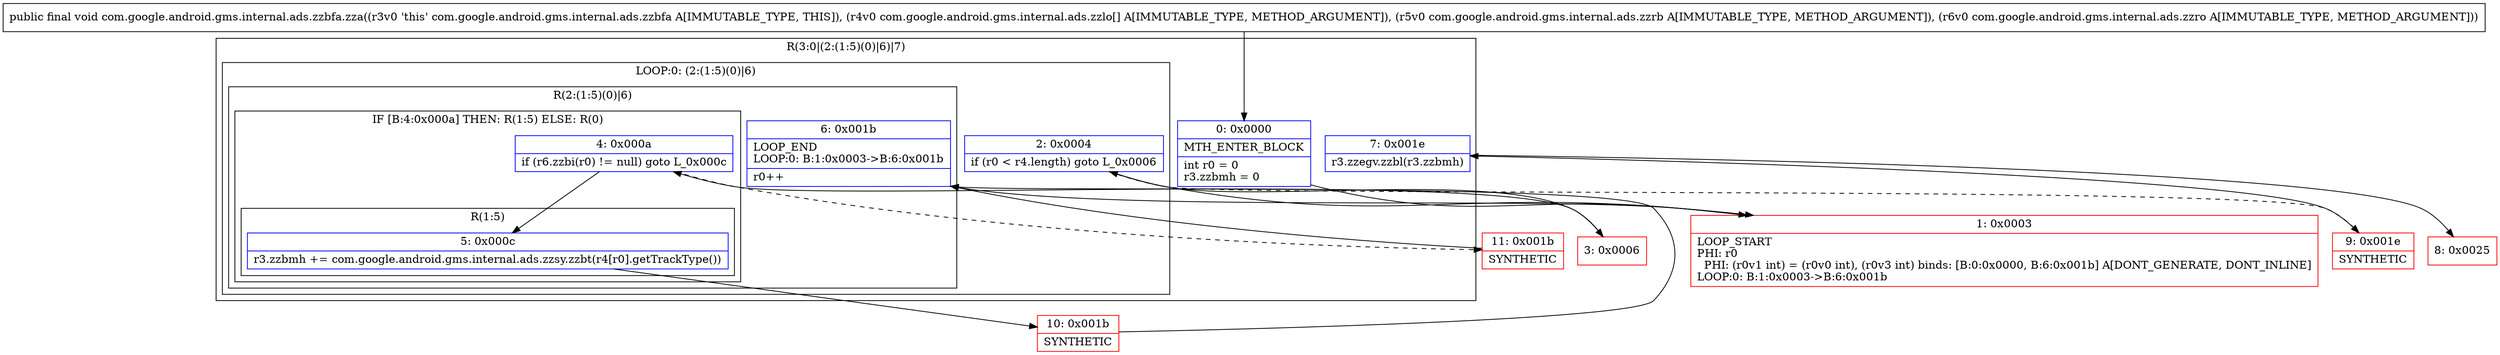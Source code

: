 digraph "CFG forcom.google.android.gms.internal.ads.zzbfa.zza([Lcom\/google\/android\/gms\/internal\/ads\/zzlo;Lcom\/google\/android\/gms\/internal\/ads\/zzrb;Lcom\/google\/android\/gms\/internal\/ads\/zzro;)V" {
subgraph cluster_Region_1867738921 {
label = "R(3:0|(2:(1:5)(0)|6)|7)";
node [shape=record,color=blue];
Node_0 [shape=record,label="{0\:\ 0x0000|MTH_ENTER_BLOCK\l|int r0 = 0\lr3.zzbmh = 0\l}"];
subgraph cluster_LoopRegion_1533085114 {
label = "LOOP:0: (2:(1:5)(0)|6)";
node [shape=record,color=blue];
Node_2 [shape=record,label="{2\:\ 0x0004|if (r0 \< r4.length) goto L_0x0006\l}"];
subgraph cluster_Region_329775379 {
label = "R(2:(1:5)(0)|6)";
node [shape=record,color=blue];
subgraph cluster_IfRegion_986117322 {
label = "IF [B:4:0x000a] THEN: R(1:5) ELSE: R(0)";
node [shape=record,color=blue];
Node_4 [shape=record,label="{4\:\ 0x000a|if (r6.zzbi(r0) != null) goto L_0x000c\l}"];
subgraph cluster_Region_1310256796 {
label = "R(1:5)";
node [shape=record,color=blue];
Node_5 [shape=record,label="{5\:\ 0x000c|r3.zzbmh += com.google.android.gms.internal.ads.zzsy.zzbt(r4[r0].getTrackType())\l}"];
}
subgraph cluster_Region_640652504 {
label = "R(0)";
node [shape=record,color=blue];
}
}
Node_6 [shape=record,label="{6\:\ 0x001b|LOOP_END\lLOOP:0: B:1:0x0003\-\>B:6:0x001b\l|r0++\l}"];
}
}
Node_7 [shape=record,label="{7\:\ 0x001e|r3.zzegv.zzbl(r3.zzbmh)\l}"];
}
Node_1 [shape=record,color=red,label="{1\:\ 0x0003|LOOP_START\lPHI: r0 \l  PHI: (r0v1 int) = (r0v0 int), (r0v3 int) binds: [B:0:0x0000, B:6:0x001b] A[DONT_GENERATE, DONT_INLINE]\lLOOP:0: B:1:0x0003\-\>B:6:0x001b\l}"];
Node_3 [shape=record,color=red,label="{3\:\ 0x0006}"];
Node_8 [shape=record,color=red,label="{8\:\ 0x0025}"];
Node_9 [shape=record,color=red,label="{9\:\ 0x001e|SYNTHETIC\l}"];
Node_10 [shape=record,color=red,label="{10\:\ 0x001b|SYNTHETIC\l}"];
Node_11 [shape=record,color=red,label="{11\:\ 0x001b|SYNTHETIC\l}"];
MethodNode[shape=record,label="{public final void com.google.android.gms.internal.ads.zzbfa.zza((r3v0 'this' com.google.android.gms.internal.ads.zzbfa A[IMMUTABLE_TYPE, THIS]), (r4v0 com.google.android.gms.internal.ads.zzlo[] A[IMMUTABLE_TYPE, METHOD_ARGUMENT]), (r5v0 com.google.android.gms.internal.ads.zzrb A[IMMUTABLE_TYPE, METHOD_ARGUMENT]), (r6v0 com.google.android.gms.internal.ads.zzro A[IMMUTABLE_TYPE, METHOD_ARGUMENT])) }"];
MethodNode -> Node_0;
Node_0 -> Node_1;
Node_2 -> Node_3;
Node_2 -> Node_9[style=dashed];
Node_4 -> Node_5;
Node_4 -> Node_11[style=dashed];
Node_5 -> Node_10;
Node_6 -> Node_1;
Node_7 -> Node_8;
Node_1 -> Node_2;
Node_3 -> Node_4;
Node_9 -> Node_7;
Node_10 -> Node_6;
Node_11 -> Node_6;
}

